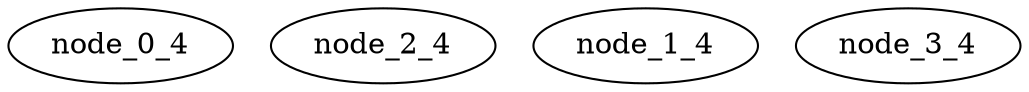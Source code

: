 



digraph {


    "node_0_4" [label = "node_0_4"];
    "node_2_4" [label = "node_2_4"];
    "node_1_4" [label = "node_1_4"];
    "node_3_4" [label = "node_3_4"];
}

